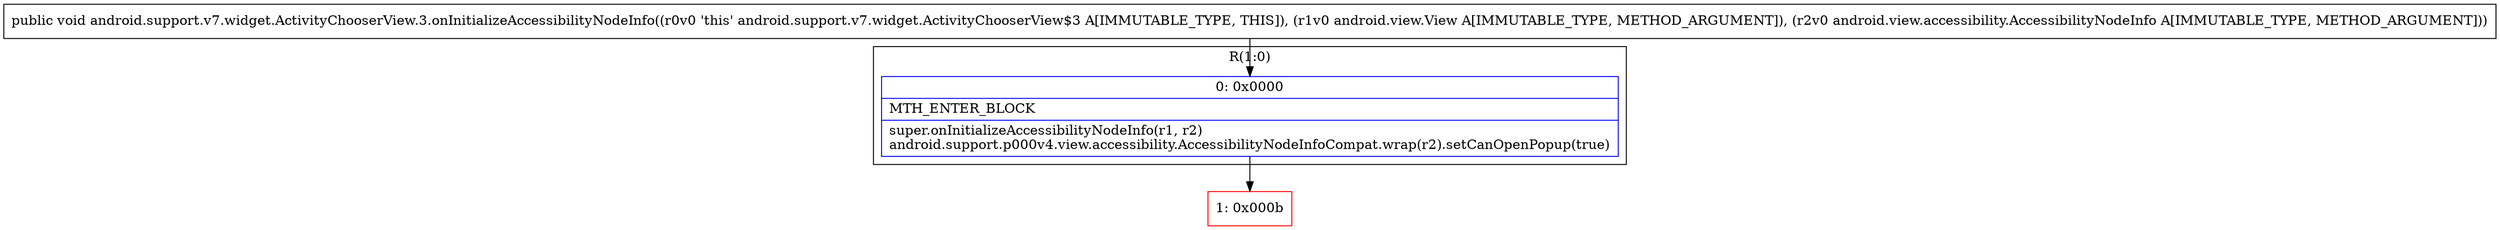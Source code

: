 digraph "CFG forandroid.support.v7.widget.ActivityChooserView.3.onInitializeAccessibilityNodeInfo(Landroid\/view\/View;Landroid\/view\/accessibility\/AccessibilityNodeInfo;)V" {
subgraph cluster_Region_387016997 {
label = "R(1:0)";
node [shape=record,color=blue];
Node_0 [shape=record,label="{0\:\ 0x0000|MTH_ENTER_BLOCK\l|super.onInitializeAccessibilityNodeInfo(r1, r2)\landroid.support.p000v4.view.accessibility.AccessibilityNodeInfoCompat.wrap(r2).setCanOpenPopup(true)\l}"];
}
Node_1 [shape=record,color=red,label="{1\:\ 0x000b}"];
MethodNode[shape=record,label="{public void android.support.v7.widget.ActivityChooserView.3.onInitializeAccessibilityNodeInfo((r0v0 'this' android.support.v7.widget.ActivityChooserView$3 A[IMMUTABLE_TYPE, THIS]), (r1v0 android.view.View A[IMMUTABLE_TYPE, METHOD_ARGUMENT]), (r2v0 android.view.accessibility.AccessibilityNodeInfo A[IMMUTABLE_TYPE, METHOD_ARGUMENT])) }"];
MethodNode -> Node_0;
Node_0 -> Node_1;
}

